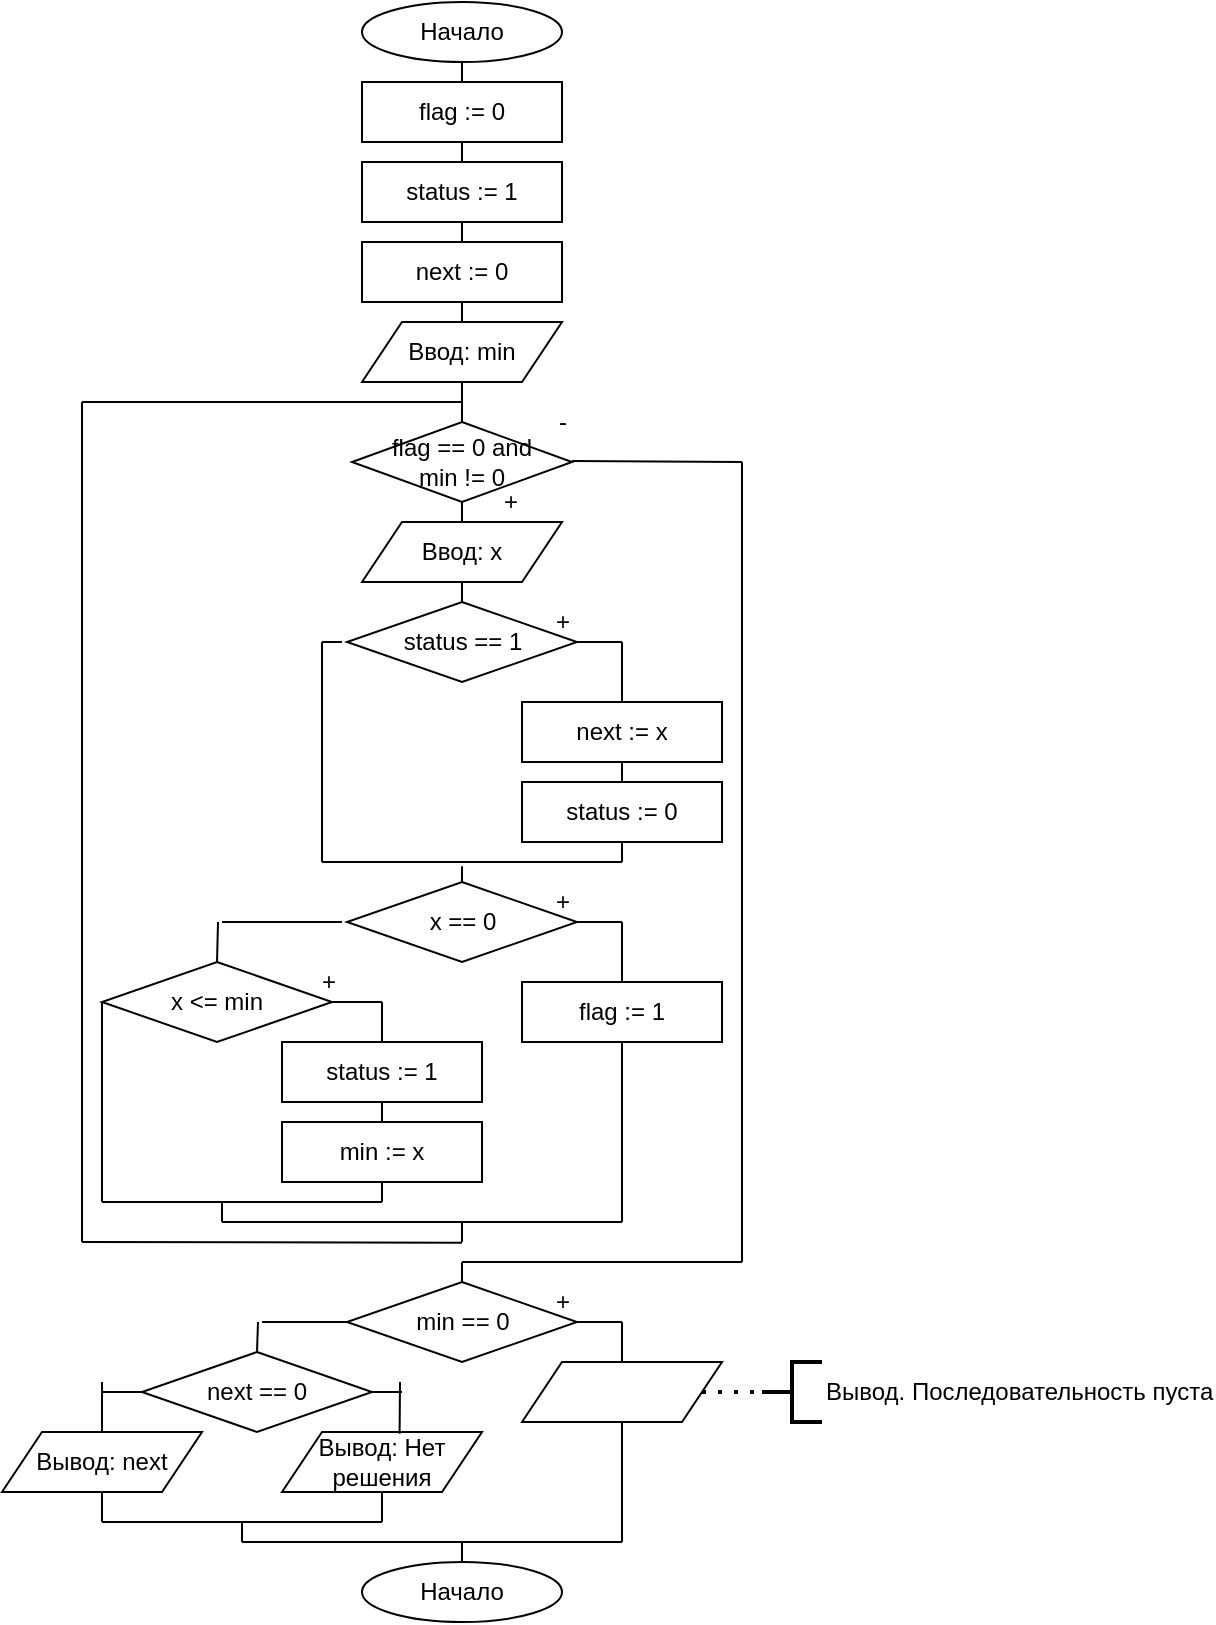<mxfile version="15.2.9" type="google"><diagram id="WMAAg1juAasqmX3lWnBQ" name="Page-1"><mxGraphModel dx="1221" dy="676" grid="1" gridSize="10" guides="1" tooltips="1" connect="1" arrows="1" fold="1" page="1" pageScale="1" pageWidth="827" pageHeight="1169" math="0" shadow="0"><root><mxCell id="0"/><mxCell id="1" parent="0"/><mxCell id="RV7uZxnrQD0wYZcoA5XC-1" value="Начало" style="ellipse;whiteSpace=wrap;html=1;" vertex="1" parent="1"><mxGeometry x="340" y="10" width="100" height="30" as="geometry"/></mxCell><mxCell id="RV7uZxnrQD0wYZcoA5XC-2" value="flag := 0" style="rounded=0;whiteSpace=wrap;html=1;" vertex="1" parent="1"><mxGeometry x="340" y="50" width="100" height="30" as="geometry"/></mxCell><mxCell id="RV7uZxnrQD0wYZcoA5XC-5" value="status := 1" style="rounded=0;whiteSpace=wrap;html=1;" vertex="1" parent="1"><mxGeometry x="340" y="90" width="100" height="30" as="geometry"/></mxCell><mxCell id="RV7uZxnrQD0wYZcoA5XC-6" value="next := 0" style="rounded=0;whiteSpace=wrap;html=1;" vertex="1" parent="1"><mxGeometry x="340" y="130" width="100" height="30" as="geometry"/></mxCell><mxCell id="RV7uZxnrQD0wYZcoA5XC-7" value="Ввод: min" style="shape=parallelogram;perimeter=parallelogramPerimeter;whiteSpace=wrap;html=1;fixedSize=1;" vertex="1" parent="1"><mxGeometry x="340" y="170" width="100" height="30" as="geometry"/></mxCell><mxCell id="RV7uZxnrQD0wYZcoA5XC-8" value="flag == 0 and&lt;br&gt;min != 0" style="rhombus;whiteSpace=wrap;html=1;" vertex="1" parent="1"><mxGeometry x="335" y="220" width="110" height="40" as="geometry"/></mxCell><mxCell id="RV7uZxnrQD0wYZcoA5XC-11" value="Ввод: x" style="shape=parallelogram;perimeter=parallelogramPerimeter;whiteSpace=wrap;html=1;fixedSize=1;" vertex="1" parent="1"><mxGeometry x="340" y="270" width="100" height="30" as="geometry"/></mxCell><mxCell id="RV7uZxnrQD0wYZcoA5XC-13" value="status == 1" style="rhombus;whiteSpace=wrap;html=1;" vertex="1" parent="1"><mxGeometry x="332.5" y="310" width="115" height="40" as="geometry"/></mxCell><mxCell id="RV7uZxnrQD0wYZcoA5XC-14" value="next := x" style="rounded=0;whiteSpace=wrap;html=1;" vertex="1" parent="1"><mxGeometry x="420" y="360" width="100" height="30" as="geometry"/></mxCell><mxCell id="RV7uZxnrQD0wYZcoA5XC-15" value="status := 0" style="rounded=0;whiteSpace=wrap;html=1;" vertex="1" parent="1"><mxGeometry x="420" y="400" width="100" height="30" as="geometry"/></mxCell><mxCell id="RV7uZxnrQD0wYZcoA5XC-16" value="x == 0" style="rhombus;whiteSpace=wrap;html=1;" vertex="1" parent="1"><mxGeometry x="332.5" y="450" width="115" height="40" as="geometry"/></mxCell><mxCell id="RV7uZxnrQD0wYZcoA5XC-17" value="flag := 1" style="rounded=0;whiteSpace=wrap;html=1;" vertex="1" parent="1"><mxGeometry x="420" y="500" width="100" height="30" as="geometry"/></mxCell><mxCell id="RV7uZxnrQD0wYZcoA5XC-20" value="x &amp;lt;= min" style="rhombus;whiteSpace=wrap;html=1;" vertex="1" parent="1"><mxGeometry x="210" y="490" width="115" height="40" as="geometry"/></mxCell><mxCell id="RV7uZxnrQD0wYZcoA5XC-21" value="status := 1" style="rounded=0;whiteSpace=wrap;html=1;" vertex="1" parent="1"><mxGeometry x="300" y="530" width="100" height="30" as="geometry"/></mxCell><mxCell id="RV7uZxnrQD0wYZcoA5XC-22" value="min := x" style="rounded=0;whiteSpace=wrap;html=1;" vertex="1" parent="1"><mxGeometry x="300" y="570" width="100" height="30" as="geometry"/></mxCell><mxCell id="RV7uZxnrQD0wYZcoA5XC-23" value="" style="endArrow=none;html=1;exitX=0.5;exitY=0;exitDx=0;exitDy=0;entryX=0.5;entryY=1;entryDx=0;entryDy=0;" edge="1" parent="1" source="RV7uZxnrQD0wYZcoA5XC-2" target="RV7uZxnrQD0wYZcoA5XC-1"><mxGeometry width="50" height="50" relative="1" as="geometry"><mxPoint x="470" y="180" as="sourcePoint"/><mxPoint x="520" y="130" as="targetPoint"/></mxGeometry></mxCell><mxCell id="RV7uZxnrQD0wYZcoA5XC-24" value="" style="endArrow=none;html=1;exitX=0.5;exitY=1;exitDx=0;exitDy=0;entryX=0.5;entryY=0;entryDx=0;entryDy=0;" edge="1" parent="1" source="RV7uZxnrQD0wYZcoA5XC-2" target="RV7uZxnrQD0wYZcoA5XC-5"><mxGeometry width="50" height="50" relative="1" as="geometry"><mxPoint x="390" y="280" as="sourcePoint"/><mxPoint x="440" y="230" as="targetPoint"/></mxGeometry></mxCell><mxCell id="RV7uZxnrQD0wYZcoA5XC-25" value="" style="endArrow=none;html=1;exitX=0.5;exitY=1;exitDx=0;exitDy=0;entryX=0.5;entryY=0;entryDx=0;entryDy=0;" edge="1" parent="1" source="RV7uZxnrQD0wYZcoA5XC-5" target="RV7uZxnrQD0wYZcoA5XC-6"><mxGeometry width="50" height="50" relative="1" as="geometry"><mxPoint x="390" y="280" as="sourcePoint"/><mxPoint x="440" y="230" as="targetPoint"/></mxGeometry></mxCell><mxCell id="RV7uZxnrQD0wYZcoA5XC-26" value="" style="endArrow=none;html=1;exitX=0.5;exitY=1;exitDx=0;exitDy=0;entryX=0.5;entryY=0;entryDx=0;entryDy=0;" edge="1" parent="1" source="RV7uZxnrQD0wYZcoA5XC-6" target="RV7uZxnrQD0wYZcoA5XC-7"><mxGeometry width="50" height="50" relative="1" as="geometry"><mxPoint x="390" y="280" as="sourcePoint"/><mxPoint x="440" y="230" as="targetPoint"/></mxGeometry></mxCell><mxCell id="RV7uZxnrQD0wYZcoA5XC-27" value="" style="endArrow=none;html=1;exitX=0.5;exitY=1;exitDx=0;exitDy=0;entryX=0.5;entryY=0;entryDx=0;entryDy=0;" edge="1" parent="1" source="RV7uZxnrQD0wYZcoA5XC-7" target="RV7uZxnrQD0wYZcoA5XC-8"><mxGeometry width="50" height="50" relative="1" as="geometry"><mxPoint x="390" y="280" as="sourcePoint"/><mxPoint x="440" y="230" as="targetPoint"/></mxGeometry></mxCell><mxCell id="RV7uZxnrQD0wYZcoA5XC-28" value="" style="endArrow=none;html=1;exitX=0.5;exitY=1;exitDx=0;exitDy=0;entryX=0.5;entryY=0;entryDx=0;entryDy=0;" edge="1" parent="1" source="RV7uZxnrQD0wYZcoA5XC-8" target="RV7uZxnrQD0wYZcoA5XC-11"><mxGeometry width="50" height="50" relative="1" as="geometry"><mxPoint x="390" y="280" as="sourcePoint"/><mxPoint x="440" y="230" as="targetPoint"/></mxGeometry></mxCell><mxCell id="RV7uZxnrQD0wYZcoA5XC-29" value="" style="endArrow=none;html=1;exitX=0.5;exitY=1;exitDx=0;exitDy=0;entryX=0.5;entryY=0;entryDx=0;entryDy=0;" edge="1" parent="1" source="RV7uZxnrQD0wYZcoA5XC-11" target="RV7uZxnrQD0wYZcoA5XC-13"><mxGeometry width="50" height="50" relative="1" as="geometry"><mxPoint x="390" y="280" as="sourcePoint"/><mxPoint x="440" y="230" as="targetPoint"/></mxGeometry></mxCell><mxCell id="RV7uZxnrQD0wYZcoA5XC-30" value="" style="endArrow=none;html=1;exitX=1;exitY=0.5;exitDx=0;exitDy=0;" edge="1" parent="1" source="RV7uZxnrQD0wYZcoA5XC-13"><mxGeometry width="50" height="50" relative="1" as="geometry"><mxPoint x="450" y="330" as="sourcePoint"/><mxPoint x="470" y="330" as="targetPoint"/></mxGeometry></mxCell><mxCell id="RV7uZxnrQD0wYZcoA5XC-31" value="" style="endArrow=none;html=1;exitX=0.5;exitY=0;exitDx=0;exitDy=0;" edge="1" parent="1" source="RV7uZxnrQD0wYZcoA5XC-14"><mxGeometry width="50" height="50" relative="1" as="geometry"><mxPoint x="390" y="280" as="sourcePoint"/><mxPoint x="470" y="330" as="targetPoint"/></mxGeometry></mxCell><mxCell id="RV7uZxnrQD0wYZcoA5XC-32" value="" style="endArrow=none;html=1;entryX=0.5;entryY=1;entryDx=0;entryDy=0;exitX=0.5;exitY=0;exitDx=0;exitDy=0;" edge="1" parent="1" source="RV7uZxnrQD0wYZcoA5XC-15" target="RV7uZxnrQD0wYZcoA5XC-14"><mxGeometry width="50" height="50" relative="1" as="geometry"><mxPoint x="390" y="380" as="sourcePoint"/><mxPoint x="440" y="330" as="targetPoint"/></mxGeometry></mxCell><mxCell id="RV7uZxnrQD0wYZcoA5XC-33" value="" style="endArrow=none;html=1;exitX=0.5;exitY=1;exitDx=0;exitDy=0;" edge="1" parent="1" source="RV7uZxnrQD0wYZcoA5XC-15"><mxGeometry width="50" height="50" relative="1" as="geometry"><mxPoint x="390" y="380" as="sourcePoint"/><mxPoint x="470" y="440" as="targetPoint"/></mxGeometry></mxCell><mxCell id="RV7uZxnrQD0wYZcoA5XC-34" value="" style="endArrow=none;html=1;" edge="1" parent="1"><mxGeometry width="50" height="50" relative="1" as="geometry"><mxPoint x="330" y="330" as="sourcePoint"/><mxPoint x="320" y="330" as="targetPoint"/></mxGeometry></mxCell><mxCell id="RV7uZxnrQD0wYZcoA5XC-35" value="" style="endArrow=none;html=1;" edge="1" parent="1"><mxGeometry width="50" height="50" relative="1" as="geometry"><mxPoint x="320" y="330" as="sourcePoint"/><mxPoint x="320" y="440" as="targetPoint"/></mxGeometry></mxCell><mxCell id="RV7uZxnrQD0wYZcoA5XC-36" value="" style="endArrow=none;html=1;" edge="1" parent="1"><mxGeometry width="50" height="50" relative="1" as="geometry"><mxPoint x="320" y="440" as="sourcePoint"/><mxPoint x="470" y="440" as="targetPoint"/></mxGeometry></mxCell><mxCell id="RV7uZxnrQD0wYZcoA5XC-37" value="" style="endArrow=none;html=1;exitX=0.5;exitY=0;exitDx=0;exitDy=0;" edge="1" parent="1" source="RV7uZxnrQD0wYZcoA5XC-16"><mxGeometry width="50" height="50" relative="1" as="geometry"><mxPoint x="390" y="380" as="sourcePoint"/><mxPoint x="390" y="450" as="targetPoint"/><Array as="points"><mxPoint x="390" y="440"/></Array></mxGeometry></mxCell><mxCell id="RV7uZxnrQD0wYZcoA5XC-38" value="" style="endArrow=none;html=1;exitX=1;exitY=0.5;exitDx=0;exitDy=0;" edge="1" parent="1" source="RV7uZxnrQD0wYZcoA5XC-16"><mxGeometry width="50" height="50" relative="1" as="geometry"><mxPoint x="390" y="380" as="sourcePoint"/><mxPoint x="470" y="470" as="targetPoint"/></mxGeometry></mxCell><mxCell id="RV7uZxnrQD0wYZcoA5XC-39" value="" style="endArrow=none;html=1;entryX=0.5;entryY=0;entryDx=0;entryDy=0;" edge="1" parent="1" target="RV7uZxnrQD0wYZcoA5XC-17"><mxGeometry width="50" height="50" relative="1" as="geometry"><mxPoint x="470" y="470" as="sourcePoint"/><mxPoint x="440" y="330" as="targetPoint"/></mxGeometry></mxCell><mxCell id="RV7uZxnrQD0wYZcoA5XC-40" value="" style="endArrow=none;html=1;exitX=1;exitY=0.5;exitDx=0;exitDy=0;" edge="1" parent="1" source="RV7uZxnrQD0wYZcoA5XC-20"><mxGeometry width="50" height="50" relative="1" as="geometry"><mxPoint x="390" y="380" as="sourcePoint"/><mxPoint x="350" y="510" as="targetPoint"/></mxGeometry></mxCell><mxCell id="RV7uZxnrQD0wYZcoA5XC-41" value="" style="endArrow=none;html=1;exitX=0.5;exitY=0;exitDx=0;exitDy=0;" edge="1" parent="1" source="RV7uZxnrQD0wYZcoA5XC-21"><mxGeometry width="50" height="50" relative="1" as="geometry"><mxPoint x="390" y="380" as="sourcePoint"/><mxPoint x="350" y="510" as="targetPoint"/></mxGeometry></mxCell><mxCell id="RV7uZxnrQD0wYZcoA5XC-42" value="" style="endArrow=none;html=1;" edge="1" parent="1"><mxGeometry width="50" height="50" relative="1" as="geometry"><mxPoint x="330" y="470" as="sourcePoint"/><mxPoint x="270" y="470" as="targetPoint"/></mxGeometry></mxCell><mxCell id="RV7uZxnrQD0wYZcoA5XC-43" value="" style="endArrow=none;html=1;exitX=0.5;exitY=0;exitDx=0;exitDy=0;" edge="1" parent="1" source="RV7uZxnrQD0wYZcoA5XC-20"><mxGeometry width="50" height="50" relative="1" as="geometry"><mxPoint x="390" y="380" as="sourcePoint"/><mxPoint x="268" y="470" as="targetPoint"/></mxGeometry></mxCell><mxCell id="RV7uZxnrQD0wYZcoA5XC-44" value="" style="endArrow=none;html=1;exitX=0.5;exitY=0;exitDx=0;exitDy=0;" edge="1" parent="1" source="RV7uZxnrQD0wYZcoA5XC-22"><mxGeometry width="50" height="50" relative="1" as="geometry"><mxPoint x="390" y="380" as="sourcePoint"/><mxPoint x="350" y="560" as="targetPoint"/></mxGeometry></mxCell><mxCell id="RV7uZxnrQD0wYZcoA5XC-45" value="" style="endArrow=none;html=1;exitX=0;exitY=0.5;exitDx=0;exitDy=0;" edge="1" parent="1" source="RV7uZxnrQD0wYZcoA5XC-20"><mxGeometry width="50" height="50" relative="1" as="geometry"><mxPoint x="390" y="480" as="sourcePoint"/><mxPoint x="210" y="610" as="targetPoint"/></mxGeometry></mxCell><mxCell id="RV7uZxnrQD0wYZcoA5XC-46" value="" style="endArrow=none;html=1;" edge="1" parent="1"><mxGeometry width="50" height="50" relative="1" as="geometry"><mxPoint x="210" y="610" as="sourcePoint"/><mxPoint x="350" y="610" as="targetPoint"/></mxGeometry></mxCell><mxCell id="RV7uZxnrQD0wYZcoA5XC-47" value="" style="endArrow=none;html=1;exitX=0.5;exitY=1;exitDx=0;exitDy=0;" edge="1" parent="1" source="RV7uZxnrQD0wYZcoA5XC-22"><mxGeometry width="50" height="50" relative="1" as="geometry"><mxPoint x="390" y="480" as="sourcePoint"/><mxPoint x="350" y="610" as="targetPoint"/></mxGeometry></mxCell><mxCell id="RV7uZxnrQD0wYZcoA5XC-48" value="" style="endArrow=none;html=1;exitX=0.5;exitY=1;exitDx=0;exitDy=0;" edge="1" parent="1" source="RV7uZxnrQD0wYZcoA5XC-17"><mxGeometry width="50" height="50" relative="1" as="geometry"><mxPoint x="390" y="480" as="sourcePoint"/><mxPoint x="470" y="620" as="targetPoint"/></mxGeometry></mxCell><mxCell id="RV7uZxnrQD0wYZcoA5XC-50" value="" style="endArrow=none;html=1;" edge="1" parent="1"><mxGeometry width="50" height="50" relative="1" as="geometry"><mxPoint x="470" y="620" as="sourcePoint"/><mxPoint x="270" y="620" as="targetPoint"/></mxGeometry></mxCell><mxCell id="RV7uZxnrQD0wYZcoA5XC-51" value="" style="endArrow=none;html=1;" edge="1" parent="1"><mxGeometry width="50" height="50" relative="1" as="geometry"><mxPoint x="270" y="620" as="sourcePoint"/><mxPoint x="270" y="610" as="targetPoint"/></mxGeometry></mxCell><mxCell id="RV7uZxnrQD0wYZcoA5XC-52" value="" style="endArrow=none;html=1;" edge="1" parent="1"><mxGeometry width="50" height="50" relative="1" as="geometry"><mxPoint x="390" y="620" as="sourcePoint"/><mxPoint x="390" y="630" as="targetPoint"/></mxGeometry></mxCell><mxCell id="RV7uZxnrQD0wYZcoA5XC-53" value="" style="endArrow=none;html=1;" edge="1" parent="1"><mxGeometry width="50" height="50" relative="1" as="geometry"><mxPoint x="390" y="630.4" as="sourcePoint"/><mxPoint x="200" y="630" as="targetPoint"/></mxGeometry></mxCell><mxCell id="RV7uZxnrQD0wYZcoA5XC-54" value="" style="endArrow=none;html=1;" edge="1" parent="1"><mxGeometry width="50" height="50" relative="1" as="geometry"><mxPoint x="200" y="630" as="sourcePoint"/><mxPoint x="200" y="210" as="targetPoint"/></mxGeometry></mxCell><mxCell id="RV7uZxnrQD0wYZcoA5XC-55" value="" style="endArrow=none;html=1;" edge="1" parent="1"><mxGeometry width="50" height="50" relative="1" as="geometry"><mxPoint x="200" y="210" as="sourcePoint"/><mxPoint x="390" y="210" as="targetPoint"/></mxGeometry></mxCell><mxCell id="RV7uZxnrQD0wYZcoA5XC-56" value="+" style="text;html=1;align=center;verticalAlign=middle;resizable=0;points=[];autosize=1;strokeColor=none;fillColor=none;" vertex="1" parent="1"><mxGeometry x="430" y="450" width="20" height="20" as="geometry"/></mxCell><mxCell id="RV7uZxnrQD0wYZcoA5XC-57" value="+" style="text;html=1;align=center;verticalAlign=middle;resizable=0;points=[];autosize=1;strokeColor=none;fillColor=none;" vertex="1" parent="1"><mxGeometry x="312.5" y="490" width="20" height="20" as="geometry"/></mxCell><mxCell id="RV7uZxnrQD0wYZcoA5XC-58" value="+" style="text;html=1;align=center;verticalAlign=middle;resizable=0;points=[];autosize=1;strokeColor=none;fillColor=none;" vertex="1" parent="1"><mxGeometry x="430" y="310" width="20" height="20" as="geometry"/></mxCell><mxCell id="RV7uZxnrQD0wYZcoA5XC-59" value="+" style="text;html=1;align=center;verticalAlign=middle;resizable=0;points=[];autosize=1;strokeColor=none;fillColor=none;" vertex="1" parent="1"><mxGeometry x="404" y="250" width="20" height="20" as="geometry"/></mxCell><mxCell id="RV7uZxnrQD0wYZcoA5XC-60" value="-" style="text;html=1;align=center;verticalAlign=middle;resizable=0;points=[];autosize=1;strokeColor=none;fillColor=none;" vertex="1" parent="1"><mxGeometry x="430" y="210" width="20" height="20" as="geometry"/></mxCell><mxCell id="RV7uZxnrQD0wYZcoA5XC-61" value="" style="endArrow=none;html=1;" edge="1" parent="1"><mxGeometry width="50" height="50" relative="1" as="geometry"><mxPoint x="445" y="239.5" as="sourcePoint"/><mxPoint x="530" y="240" as="targetPoint"/></mxGeometry></mxCell><mxCell id="RV7uZxnrQD0wYZcoA5XC-62" value="" style="endArrow=none;html=1;" edge="1" parent="1"><mxGeometry width="50" height="50" relative="1" as="geometry"><mxPoint x="530" y="240" as="sourcePoint"/><mxPoint x="530" y="640" as="targetPoint"/></mxGeometry></mxCell><mxCell id="RV7uZxnrQD0wYZcoA5XC-63" value="" style="endArrow=none;html=1;" edge="1" parent="1"><mxGeometry width="50" height="50" relative="1" as="geometry"><mxPoint x="530" y="640" as="sourcePoint"/><mxPoint x="390" y="640" as="targetPoint"/></mxGeometry></mxCell><mxCell id="RV7uZxnrQD0wYZcoA5XC-64" value="min == 0" style="rhombus;whiteSpace=wrap;html=1;" vertex="1" parent="1"><mxGeometry x="332.5" y="650" width="115" height="40" as="geometry"/></mxCell><mxCell id="RV7uZxnrQD0wYZcoA5XC-66" value="" style="shape=parallelogram;perimeter=parallelogramPerimeter;whiteSpace=wrap;html=1;fixedSize=1;" vertex="1" parent="1"><mxGeometry x="420" y="690" width="100" height="30" as="geometry"/></mxCell><mxCell id="RV7uZxnrQD0wYZcoA5XC-67" value="Вывод. Последовательность пуста" style="strokeWidth=2;html=1;shape=mxgraph.flowchart.annotation_2;align=left;labelPosition=right;pointerEvents=1;" vertex="1" parent="1"><mxGeometry x="540" y="690" width="30" height="30" as="geometry"/></mxCell><mxCell id="RV7uZxnrQD0wYZcoA5XC-68" value="" style="endArrow=none;dashed=1;html=1;dashPattern=1 3;strokeWidth=2;entryX=0;entryY=0.5;entryDx=0;entryDy=0;entryPerimeter=0;" edge="1" parent="1" target="RV7uZxnrQD0wYZcoA5XC-67"><mxGeometry width="50" height="50" relative="1" as="geometry"><mxPoint x="510" y="705" as="sourcePoint"/><mxPoint x="440" y="670" as="targetPoint"/></mxGeometry></mxCell><mxCell id="RV7uZxnrQD0wYZcoA5XC-69" value="+" style="text;html=1;align=center;verticalAlign=middle;resizable=0;points=[];autosize=1;strokeColor=none;fillColor=none;" vertex="1" parent="1"><mxGeometry x="430" y="650" width="20" height="20" as="geometry"/></mxCell><mxCell id="RV7uZxnrQD0wYZcoA5XC-70" value="next == 0" style="rhombus;whiteSpace=wrap;html=1;" vertex="1" parent="1"><mxGeometry x="230" y="685" width="115" height="40" as="geometry"/></mxCell><mxCell id="RV7uZxnrQD0wYZcoA5XC-71" value="Вывод: Нет&lt;br&gt;решения" style="shape=parallelogram;perimeter=parallelogramPerimeter;whiteSpace=wrap;html=1;fixedSize=1;" vertex="1" parent="1"><mxGeometry x="300" y="725" width="100" height="30" as="geometry"/></mxCell><mxCell id="RV7uZxnrQD0wYZcoA5XC-72" value="Вывод: next" style="shape=parallelogram;perimeter=parallelogramPerimeter;whiteSpace=wrap;html=1;fixedSize=1;" vertex="1" parent="1"><mxGeometry x="160" y="725" width="100" height="30" as="geometry"/></mxCell><mxCell id="RV7uZxnrQD0wYZcoA5XC-73" value="Начало" style="ellipse;whiteSpace=wrap;html=1;" vertex="1" parent="1"><mxGeometry x="340" y="790" width="100" height="30" as="geometry"/></mxCell><mxCell id="RV7uZxnrQD0wYZcoA5XC-74" value="" style="endArrow=none;html=1;exitX=0.5;exitY=0;exitDx=0;exitDy=0;" edge="1" parent="1" source="RV7uZxnrQD0wYZcoA5XC-64"><mxGeometry width="50" height="50" relative="1" as="geometry"><mxPoint x="280" y="680" as="sourcePoint"/><mxPoint x="390" y="640" as="targetPoint"/></mxGeometry></mxCell><mxCell id="RV7uZxnrQD0wYZcoA5XC-75" value="" style="endArrow=none;html=1;exitX=1;exitY=0.5;exitDx=0;exitDy=0;" edge="1" parent="1" source="RV7uZxnrQD0wYZcoA5XC-64"><mxGeometry width="50" height="50" relative="1" as="geometry"><mxPoint x="360" y="690" as="sourcePoint"/><mxPoint x="470" y="670" as="targetPoint"/></mxGeometry></mxCell><mxCell id="RV7uZxnrQD0wYZcoA5XC-76" value="" style="endArrow=none;html=1;exitX=0.5;exitY=0;exitDx=0;exitDy=0;" edge="1" parent="1" source="RV7uZxnrQD0wYZcoA5XC-66"><mxGeometry width="50" height="50" relative="1" as="geometry"><mxPoint x="360" y="690" as="sourcePoint"/><mxPoint x="470" y="670" as="targetPoint"/></mxGeometry></mxCell><mxCell id="RV7uZxnrQD0wYZcoA5XC-77" value="" style="endArrow=none;html=1;entryX=1;entryY=0.5;entryDx=0;entryDy=0;" edge="1" parent="1" target="RV7uZxnrQD0wYZcoA5XC-70"><mxGeometry width="50" height="50" relative="1" as="geometry"><mxPoint x="360" y="705" as="sourcePoint"/><mxPoint x="350" y="700" as="targetPoint"/><Array as="points"/></mxGeometry></mxCell><mxCell id="RV7uZxnrQD0wYZcoA5XC-78" value="" style="endArrow=none;html=1;exitX=0.588;exitY=0.029;exitDx=0;exitDy=0;exitPerimeter=0;" edge="1" parent="1" source="RV7uZxnrQD0wYZcoA5XC-71"><mxGeometry width="50" height="50" relative="1" as="geometry"><mxPoint x="360" y="720" as="sourcePoint"/><mxPoint x="359" y="700" as="targetPoint"/></mxGeometry></mxCell><mxCell id="RV7uZxnrQD0wYZcoA5XC-79" value="" style="endArrow=none;html=1;exitX=0;exitY=0.5;exitDx=0;exitDy=0;" edge="1" parent="1" source="RV7uZxnrQD0wYZcoA5XC-64"><mxGeometry width="50" height="50" relative="1" as="geometry"><mxPoint x="360" y="690" as="sourcePoint"/><mxPoint x="290" y="670" as="targetPoint"/></mxGeometry></mxCell><mxCell id="RV7uZxnrQD0wYZcoA5XC-80" value="" style="endArrow=none;html=1;exitX=0.5;exitY=0;exitDx=0;exitDy=0;" edge="1" parent="1" source="RV7uZxnrQD0wYZcoA5XC-70"><mxGeometry width="50" height="50" relative="1" as="geometry"><mxPoint x="360" y="690" as="sourcePoint"/><mxPoint x="288" y="670" as="targetPoint"/></mxGeometry></mxCell><mxCell id="RV7uZxnrQD0wYZcoA5XC-81" value="" style="endArrow=none;html=1;exitX=0.5;exitY=0;exitDx=0;exitDy=0;" edge="1" parent="1" source="RV7uZxnrQD0wYZcoA5XC-72"><mxGeometry width="50" height="50" relative="1" as="geometry"><mxPoint x="360" y="690" as="sourcePoint"/><mxPoint x="210" y="700" as="targetPoint"/></mxGeometry></mxCell><mxCell id="RV7uZxnrQD0wYZcoA5XC-82" value="" style="endArrow=none;html=1;exitX=0;exitY=0.5;exitDx=0;exitDy=0;" edge="1" parent="1" source="RV7uZxnrQD0wYZcoA5XC-70"><mxGeometry width="50" height="50" relative="1" as="geometry"><mxPoint x="360" y="690" as="sourcePoint"/><mxPoint x="210" y="705" as="targetPoint"/></mxGeometry></mxCell><mxCell id="RV7uZxnrQD0wYZcoA5XC-83" value="" style="endArrow=none;html=1;exitX=0.5;exitY=1;exitDx=0;exitDy=0;" edge="1" parent="1" source="RV7uZxnrQD0wYZcoA5XC-71"><mxGeometry width="50" height="50" relative="1" as="geometry"><mxPoint x="360" y="800" as="sourcePoint"/><mxPoint x="350" y="770" as="targetPoint"/></mxGeometry></mxCell><mxCell id="RV7uZxnrQD0wYZcoA5XC-84" value="" style="endArrow=none;html=1;exitX=0.5;exitY=1;exitDx=0;exitDy=0;" edge="1" parent="1" source="RV7uZxnrQD0wYZcoA5XC-72"><mxGeometry width="50" height="50" relative="1" as="geometry"><mxPoint x="360" y="800" as="sourcePoint"/><mxPoint x="210" y="770" as="targetPoint"/></mxGeometry></mxCell><mxCell id="RV7uZxnrQD0wYZcoA5XC-85" value="" style="endArrow=none;html=1;" edge="1" parent="1"><mxGeometry width="50" height="50" relative="1" as="geometry"><mxPoint x="210" y="770" as="sourcePoint"/><mxPoint x="350" y="770" as="targetPoint"/></mxGeometry></mxCell><mxCell id="RV7uZxnrQD0wYZcoA5XC-86" value="" style="endArrow=none;html=1;exitX=0.5;exitY=1;exitDx=0;exitDy=0;" edge="1" parent="1" source="RV7uZxnrQD0wYZcoA5XC-66"><mxGeometry width="50" height="50" relative="1" as="geometry"><mxPoint x="360" y="800" as="sourcePoint"/><mxPoint x="470" y="780" as="targetPoint"/></mxGeometry></mxCell><mxCell id="RV7uZxnrQD0wYZcoA5XC-87" value="" style="endArrow=none;html=1;" edge="1" parent="1"><mxGeometry width="50" height="50" relative="1" as="geometry"><mxPoint x="280" y="770" as="sourcePoint"/><mxPoint x="280" y="780" as="targetPoint"/></mxGeometry></mxCell><mxCell id="RV7uZxnrQD0wYZcoA5XC-88" value="" style="endArrow=none;html=1;" edge="1" parent="1"><mxGeometry width="50" height="50" relative="1" as="geometry"><mxPoint x="280" y="780" as="sourcePoint"/><mxPoint x="470" y="780" as="targetPoint"/></mxGeometry></mxCell><mxCell id="RV7uZxnrQD0wYZcoA5XC-89" value="" style="endArrow=none;html=1;exitX=0.5;exitY=0;exitDx=0;exitDy=0;" edge="1" parent="1" source="RV7uZxnrQD0wYZcoA5XC-73"><mxGeometry width="50" height="50" relative="1" as="geometry"><mxPoint x="360" y="800" as="sourcePoint"/><mxPoint x="390" y="780" as="targetPoint"/></mxGeometry></mxCell></root></mxGraphModel></diagram></mxfile>